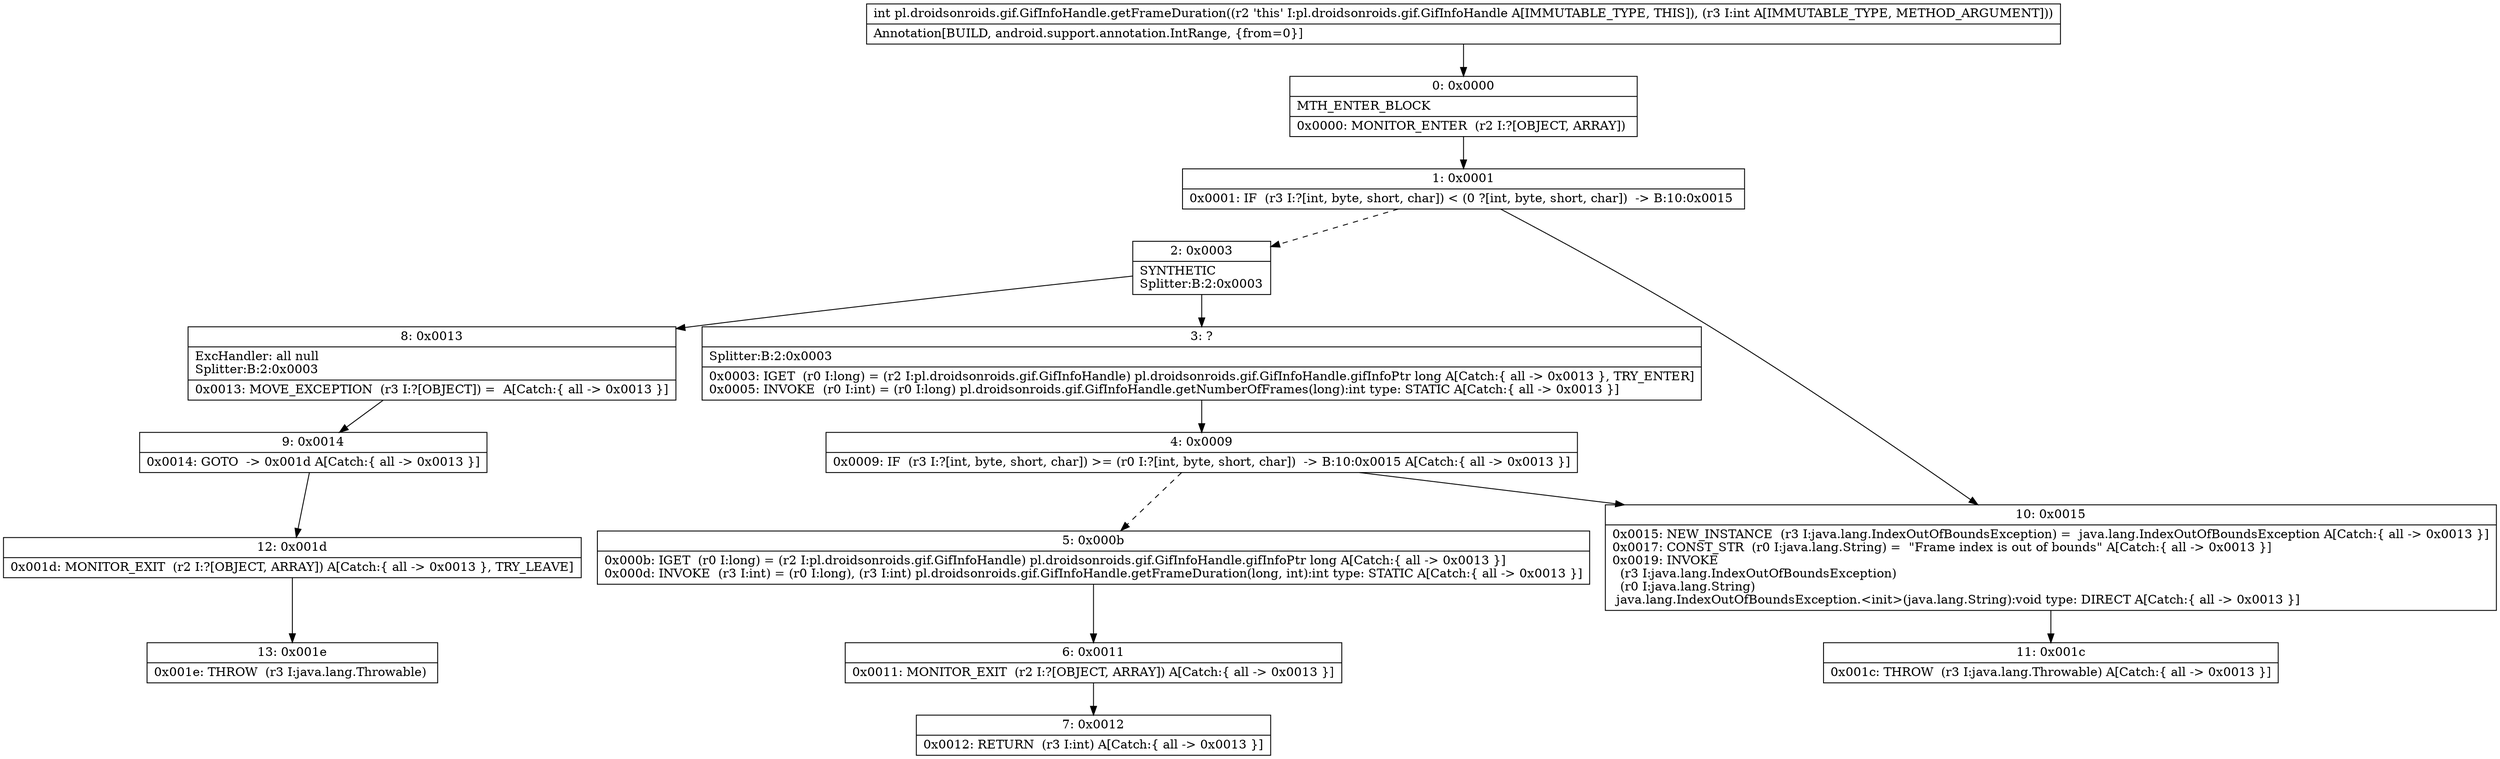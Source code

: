 digraph "CFG forpl.droidsonroids.gif.GifInfoHandle.getFrameDuration(I)I" {
Node_0 [shape=record,label="{0\:\ 0x0000|MTH_ENTER_BLOCK\l|0x0000: MONITOR_ENTER  (r2 I:?[OBJECT, ARRAY]) \l}"];
Node_1 [shape=record,label="{1\:\ 0x0001|0x0001: IF  (r3 I:?[int, byte, short, char]) \< (0 ?[int, byte, short, char])  \-\> B:10:0x0015 \l}"];
Node_2 [shape=record,label="{2\:\ 0x0003|SYNTHETIC\lSplitter:B:2:0x0003\l}"];
Node_3 [shape=record,label="{3\:\ ?|Splitter:B:2:0x0003\l|0x0003: IGET  (r0 I:long) = (r2 I:pl.droidsonroids.gif.GifInfoHandle) pl.droidsonroids.gif.GifInfoHandle.gifInfoPtr long A[Catch:\{ all \-\> 0x0013 \}, TRY_ENTER]\l0x0005: INVOKE  (r0 I:int) = (r0 I:long) pl.droidsonroids.gif.GifInfoHandle.getNumberOfFrames(long):int type: STATIC A[Catch:\{ all \-\> 0x0013 \}]\l}"];
Node_4 [shape=record,label="{4\:\ 0x0009|0x0009: IF  (r3 I:?[int, byte, short, char]) \>= (r0 I:?[int, byte, short, char])  \-\> B:10:0x0015 A[Catch:\{ all \-\> 0x0013 \}]\l}"];
Node_5 [shape=record,label="{5\:\ 0x000b|0x000b: IGET  (r0 I:long) = (r2 I:pl.droidsonroids.gif.GifInfoHandle) pl.droidsonroids.gif.GifInfoHandle.gifInfoPtr long A[Catch:\{ all \-\> 0x0013 \}]\l0x000d: INVOKE  (r3 I:int) = (r0 I:long), (r3 I:int) pl.droidsonroids.gif.GifInfoHandle.getFrameDuration(long, int):int type: STATIC A[Catch:\{ all \-\> 0x0013 \}]\l}"];
Node_6 [shape=record,label="{6\:\ 0x0011|0x0011: MONITOR_EXIT  (r2 I:?[OBJECT, ARRAY]) A[Catch:\{ all \-\> 0x0013 \}]\l}"];
Node_7 [shape=record,label="{7\:\ 0x0012|0x0012: RETURN  (r3 I:int) A[Catch:\{ all \-\> 0x0013 \}]\l}"];
Node_8 [shape=record,label="{8\:\ 0x0013|ExcHandler: all null\lSplitter:B:2:0x0003\l|0x0013: MOVE_EXCEPTION  (r3 I:?[OBJECT]) =  A[Catch:\{ all \-\> 0x0013 \}]\l}"];
Node_9 [shape=record,label="{9\:\ 0x0014|0x0014: GOTO  \-\> 0x001d A[Catch:\{ all \-\> 0x0013 \}]\l}"];
Node_10 [shape=record,label="{10\:\ 0x0015|0x0015: NEW_INSTANCE  (r3 I:java.lang.IndexOutOfBoundsException) =  java.lang.IndexOutOfBoundsException A[Catch:\{ all \-\> 0x0013 \}]\l0x0017: CONST_STR  (r0 I:java.lang.String) =  \"Frame index is out of bounds\" A[Catch:\{ all \-\> 0x0013 \}]\l0x0019: INVOKE  \l  (r3 I:java.lang.IndexOutOfBoundsException)\l  (r0 I:java.lang.String)\l java.lang.IndexOutOfBoundsException.\<init\>(java.lang.String):void type: DIRECT A[Catch:\{ all \-\> 0x0013 \}]\l}"];
Node_11 [shape=record,label="{11\:\ 0x001c|0x001c: THROW  (r3 I:java.lang.Throwable) A[Catch:\{ all \-\> 0x0013 \}]\l}"];
Node_12 [shape=record,label="{12\:\ 0x001d|0x001d: MONITOR_EXIT  (r2 I:?[OBJECT, ARRAY]) A[Catch:\{ all \-\> 0x0013 \}, TRY_LEAVE]\l}"];
Node_13 [shape=record,label="{13\:\ 0x001e|0x001e: THROW  (r3 I:java.lang.Throwable) \l}"];
MethodNode[shape=record,label="{int pl.droidsonroids.gif.GifInfoHandle.getFrameDuration((r2 'this' I:pl.droidsonroids.gif.GifInfoHandle A[IMMUTABLE_TYPE, THIS]), (r3 I:int A[IMMUTABLE_TYPE, METHOD_ARGUMENT]))  | Annotation[BUILD, android.support.annotation.IntRange, \{from=0\}]\l}"];
MethodNode -> Node_0;
Node_0 -> Node_1;
Node_1 -> Node_2[style=dashed];
Node_1 -> Node_10;
Node_2 -> Node_3;
Node_2 -> Node_8;
Node_3 -> Node_4;
Node_4 -> Node_5[style=dashed];
Node_4 -> Node_10;
Node_5 -> Node_6;
Node_6 -> Node_7;
Node_8 -> Node_9;
Node_9 -> Node_12;
Node_10 -> Node_11;
Node_12 -> Node_13;
}

